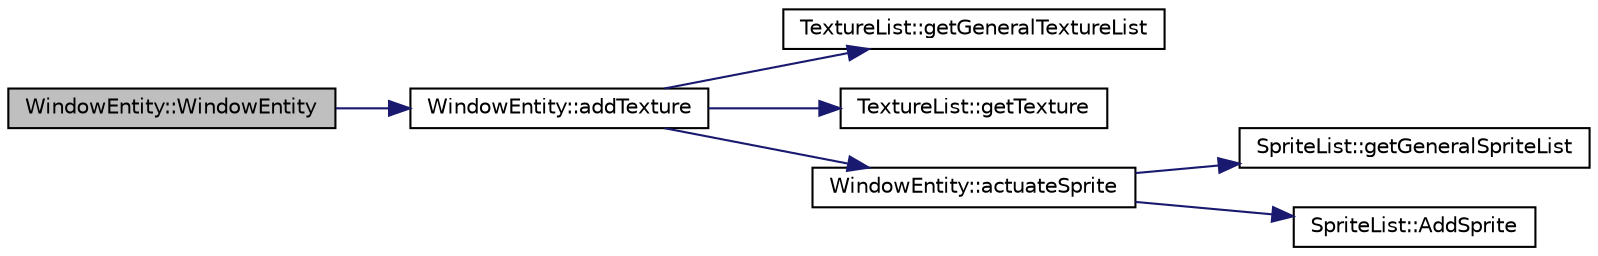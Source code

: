 digraph "WindowEntity::WindowEntity"
{
  edge [fontname="Helvetica",fontsize="10",labelfontname="Helvetica",labelfontsize="10"];
  node [fontname="Helvetica",fontsize="10",shape=record];
  rankdir="LR";
  Node1 [label="WindowEntity::WindowEntity",height=0.2,width=0.4,color="black", fillcolor="grey75", style="filled" fontcolor="black"];
  Node1 -> Node2 [color="midnightblue",fontsize="10",style="solid",fontname="Helvetica"];
  Node2 [label="WindowEntity::addTexture",height=0.2,width=0.4,color="black", fillcolor="white", style="filled",URL="$class_window_entity.html#aaad393d6c9f9f39266f300d930b4cebd"];
  Node2 -> Node3 [color="midnightblue",fontsize="10",style="solid",fontname="Helvetica"];
  Node3 [label="TextureList::getGeneralTextureList",height=0.2,width=0.4,color="black", fillcolor="white", style="filled",URL="$class_texture_list.html#ab97506e3c31990bf341103d1d4589829"];
  Node2 -> Node4 [color="midnightblue",fontsize="10",style="solid",fontname="Helvetica"];
  Node4 [label="TextureList::getTexture",height=0.2,width=0.4,color="black", fillcolor="white", style="filled",URL="$class_texture_list.html#a27e768ab0f66150d4b45b5d4d0f08e4b"];
  Node2 -> Node5 [color="midnightblue",fontsize="10",style="solid",fontname="Helvetica"];
  Node5 [label="WindowEntity::actuateSprite",height=0.2,width=0.4,color="black", fillcolor="white", style="filled",URL="$class_window_entity.html#a5fc97093d697211a8685fad3115d5e30"];
  Node5 -> Node6 [color="midnightblue",fontsize="10",style="solid",fontname="Helvetica"];
  Node6 [label="SpriteList::getGeneralSpriteList",height=0.2,width=0.4,color="black", fillcolor="white", style="filled",URL="$class_sprite_list.html#a31aad8d098174638df4d85fae19d9176"];
  Node5 -> Node7 [color="midnightblue",fontsize="10",style="solid",fontname="Helvetica"];
  Node7 [label="SpriteList::AddSprite",height=0.2,width=0.4,color="black", fillcolor="white", style="filled",URL="$class_sprite_list.html#a1f9cb9cef32d7b73e83539a8fc84c05d"];
}
